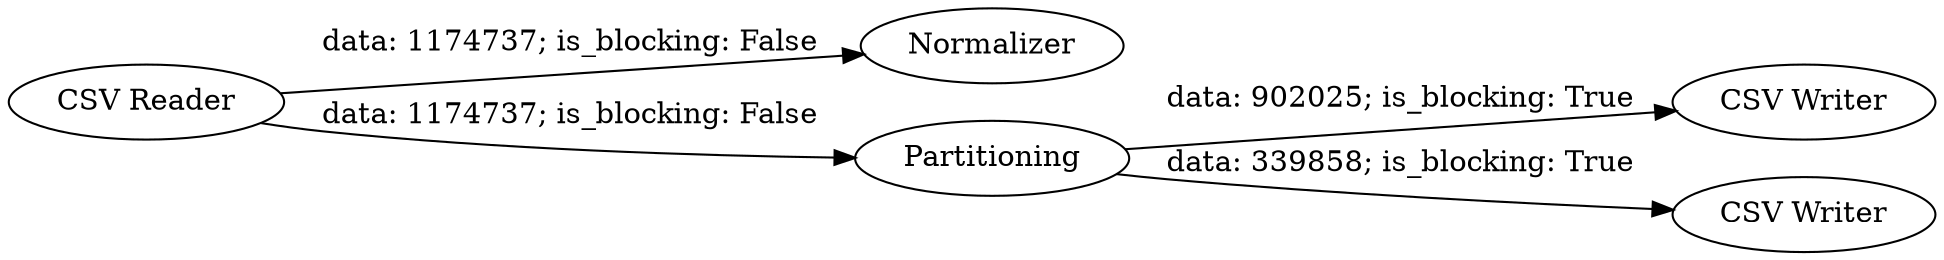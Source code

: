 digraph {
	"2756434093391188650_2" [label=Normalizer]
	"2756434093391188650_4" [label="CSV Writer"]
	"2756434093391188650_1" [label="CSV Reader"]
	"2756434093391188650_5" [label="CSV Writer"]
	"2756434093391188650_3" [label=Partitioning]
	"2756434093391188650_1" -> "2756434093391188650_2" [label="data: 1174737; is_blocking: False"]
	"2756434093391188650_1" -> "2756434093391188650_3" [label="data: 1174737; is_blocking: False"]
	"2756434093391188650_3" -> "2756434093391188650_5" [label="data: 339858; is_blocking: True"]
	"2756434093391188650_3" -> "2756434093391188650_4" [label="data: 902025; is_blocking: True"]
	rankdir=LR
}
